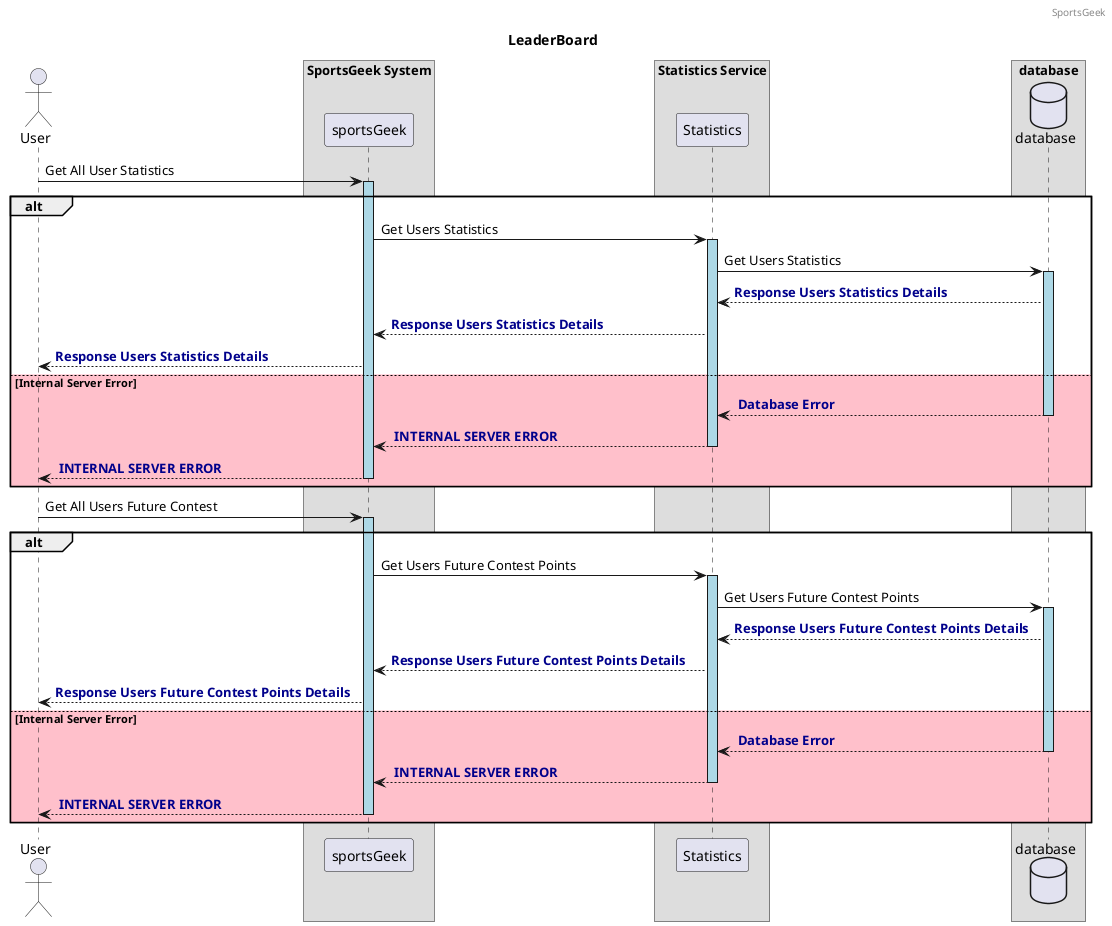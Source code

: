 @startuml
header SportsGeek
title LeaderBoard
skinparam ParticipantPadding 10
skinparam BoxPadding 20
actor User
box "SportsGeek System"
 participant sportsGeek
end box
box "Statistics Service"
 participant Statistics
end box
box "database"
    database database
end box

User -> sportsGeek: Get All User Statistics
activate sportsGeek #lightblue
alt #white
sportsGeek -> "Statistics" : Get Users Statistics
activate Statistics #lightblue
    Statistics -> "database" : Get Users Statistics
    activate "database" #lightblue
    "database" --> "Statistics" : <font color=darkblue><b>Response Users Statistics Details
"Statistics" --> sportsGeek : <font color=darkblue><b>Response Users Statistics Details
"sportsGeek" --> User : <font color=darkblue><b>Response Users Statistics Details
else #pink Internal Server Error
"database" --> "Statistics" : <font color=darkblue><b> Database Error
deactivate "database"
"Statistics" --> "sportsGeek" : <font color=darkblue><b> INTERNAL SERVER ERROR
deactivate "Statistics"
"sportsGeek" --> User : <font color=darkblue><b> INTERNAL SERVER ERROR
deactivate "sportsGeek"
end alt

User -> sportsGeek: Get All Users Future Contest
activate sportsGeek #lightblue
alt #white
sportsGeek -> "Statistics" : Get Users Future Contest Points
activate Statistics #lightblue
    Statistics -> "database" : Get Users Future Contest Points
    activate "database" #lightblue
    "database" --> "Statistics" : <font color=darkblue><b>Response Users Future Contest Points Details
"Statistics" --> sportsGeek : <font color=darkblue><b>Response Users Future Contest Points Details
"sportsGeek" --> User : <font color=darkblue><b>Response Users Future Contest Points Details
else #pink Internal Server Error
"database" --> "Statistics" : <font color=darkblue><b> Database Error
deactivate "database"
"Statistics" --> "sportsGeek" : <font color=darkblue><b> INTERNAL SERVER ERROR
deactivate "Statistics"
"sportsGeek" --> User : <font color=darkblue><b> INTERNAL SERVER ERROR
deactivate "sportsGeek"
end alt
@enduml